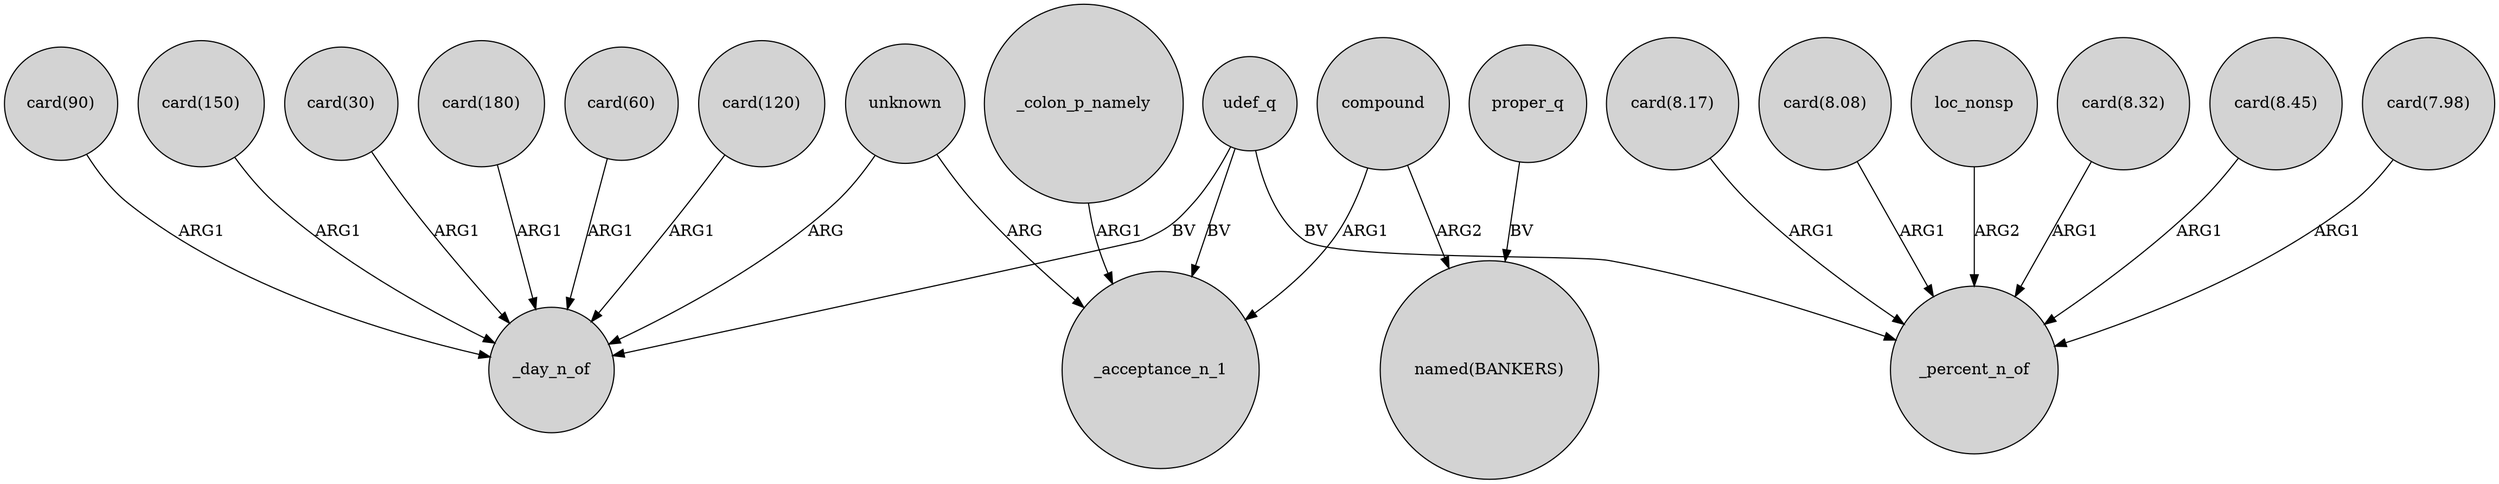 digraph {
	node [shape=circle style=filled]
	"card(180)" -> _day_n_of [label=ARG1]
	"card(8.17)" -> _percent_n_of [label=ARG1]
	unknown -> _day_n_of [label=ARG]
	compound -> _acceptance_n_1 [label=ARG1]
	proper_q -> "named(BANKERS)" [label=BV]
	"card(60)" -> _day_n_of [label=ARG1]
	udef_q -> _day_n_of [label=BV]
	_colon_p_namely -> _acceptance_n_1 [label=ARG1]
	"card(8.08)" -> _percent_n_of [label=ARG1]
	"card(120)" -> _day_n_of [label=ARG1]
	loc_nonsp -> _percent_n_of [label=ARG2]
	"card(90)" -> _day_n_of [label=ARG1]
	unknown -> _acceptance_n_1 [label=ARG]
	"card(150)" -> _day_n_of [label=ARG1]
	udef_q -> _percent_n_of [label=BV]
	"card(30)" -> _day_n_of [label=ARG1]
	"card(8.32)" -> _percent_n_of [label=ARG1]
	"card(8.45)" -> _percent_n_of [label=ARG1]
	"card(7.98)" -> _percent_n_of [label=ARG1]
	udef_q -> _acceptance_n_1 [label=BV]
	compound -> "named(BANKERS)" [label=ARG2]
}
